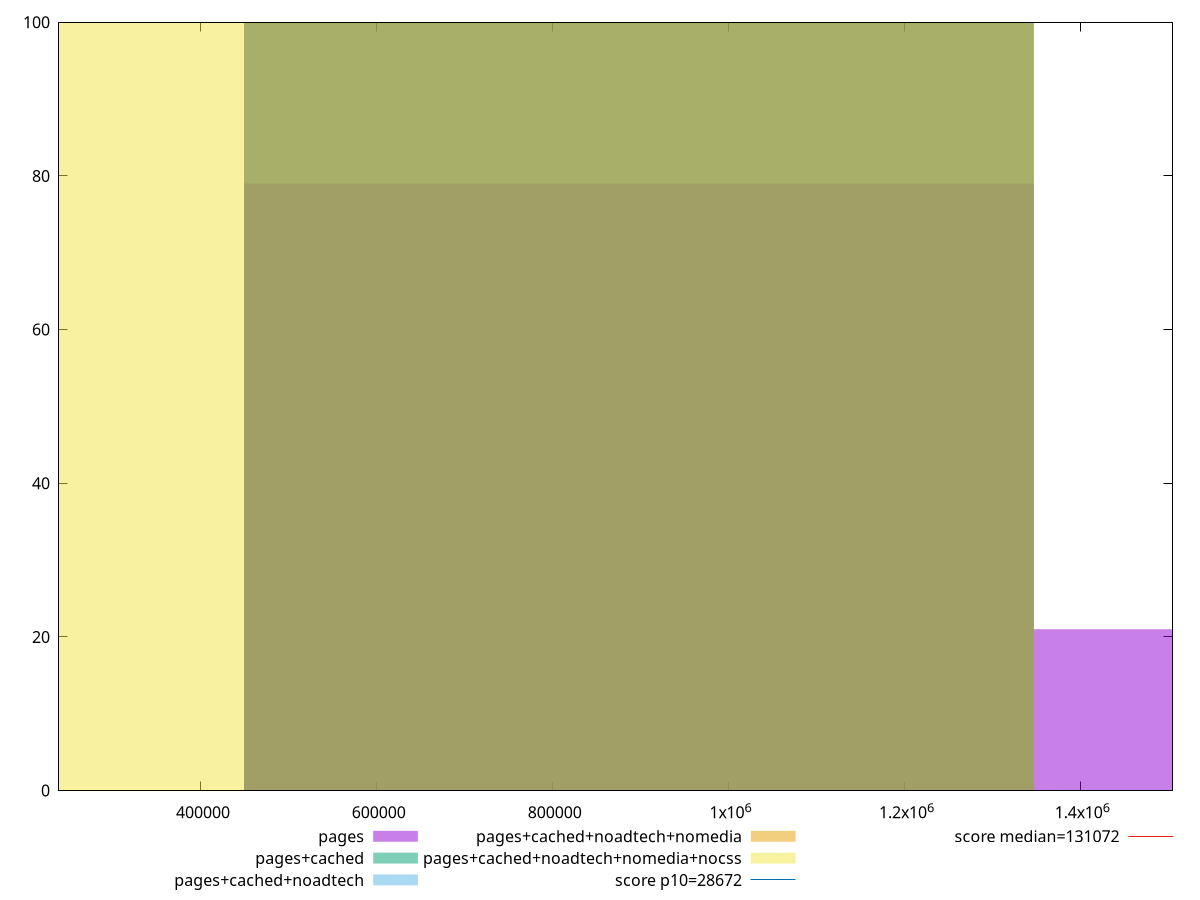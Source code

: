 reset

$pages <<EOF
898002.8645922163 79
1796005.7291844327 21
EOF

$pagesCached <<EOF
898002.8645922163 100
EOF

$pagesCachedNoadtech <<EOF
898002.8645922163 100
EOF

$pagesCachedNoadtechNomedia <<EOF
898002.8645922163 100
EOF

$pagesCachedNoadtechNomediaNocss <<EOF
0 100
EOF

set key outside below
set boxwidth 898002.8645922163
set xrange [238613.48333333334:1504757.1763964305]
set yrange [0:100]
set trange [0:100]
set style fill transparent solid 0.5 noborder

set parametric
set terminal svg size 640, 530 enhanced background rgb 'white'
set output "report_00018_2021-02-10T15-25-16.877Z/uses-long-cache-ttl/comparison/histogram/all_raw.svg"

plot $pages title "pages" with boxes, \
     $pagesCached title "pages+cached" with boxes, \
     $pagesCachedNoadtech title "pages+cached+noadtech" with boxes, \
     $pagesCachedNoadtechNomedia title "pages+cached+noadtech+nomedia" with boxes, \
     $pagesCachedNoadtechNomediaNocss title "pages+cached+noadtech+nomedia+nocss" with boxes, \
     28672,t title "score p10=28672", \
     131072,t title "score median=131072"

reset
